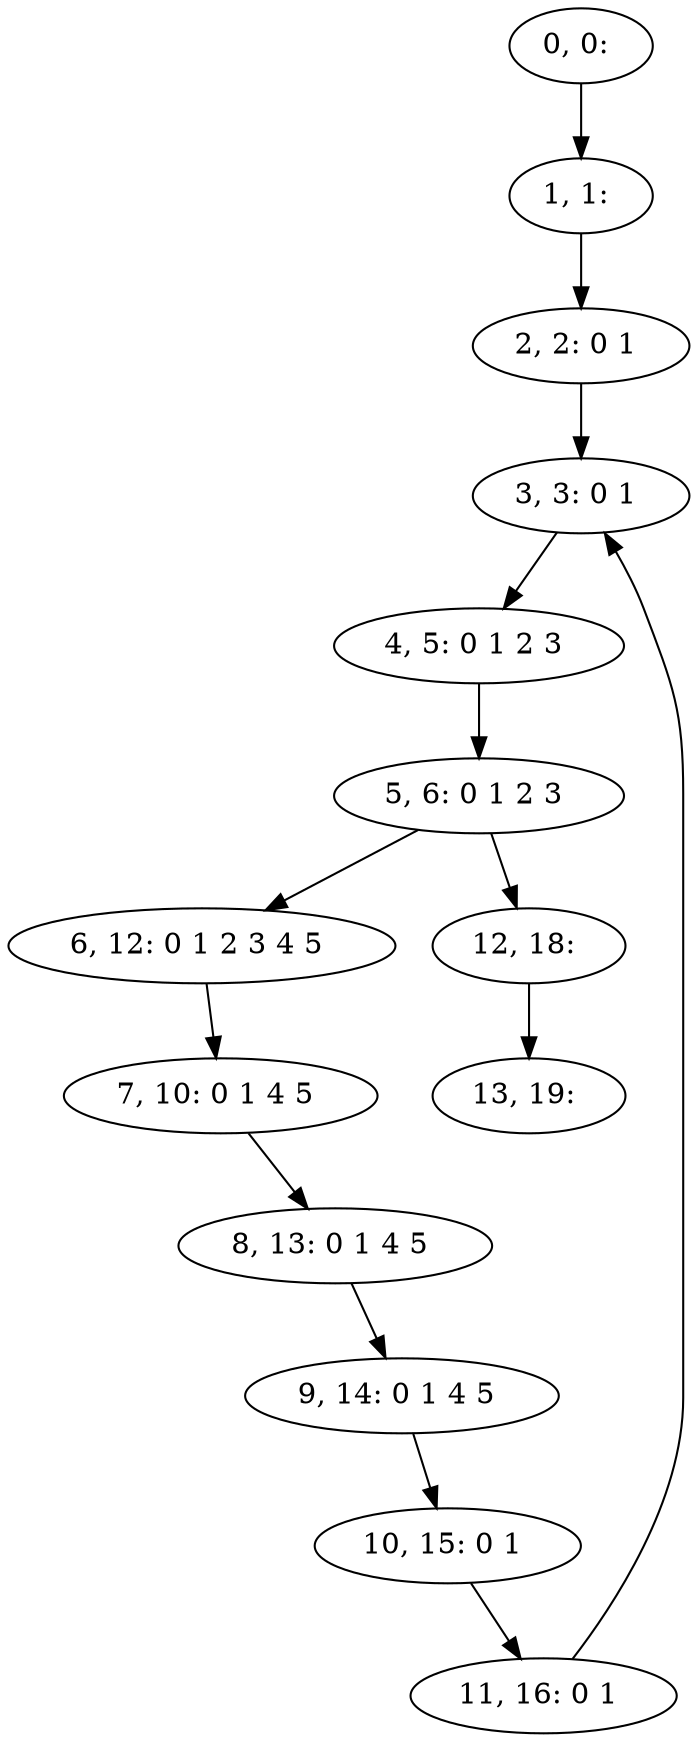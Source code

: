 digraph G {
0[label="0, 0: "];
1[label="1, 1: "];
2[label="2, 2: 0 1 "];
3[label="3, 3: 0 1 "];
4[label="4, 5: 0 1 2 3 "];
5[label="5, 6: 0 1 2 3 "];
6[label="6, 12: 0 1 2 3 4 5 "];
7[label="7, 10: 0 1 4 5 "];
8[label="8, 13: 0 1 4 5 "];
9[label="9, 14: 0 1 4 5 "];
10[label="10, 15: 0 1 "];
11[label="11, 16: 0 1 "];
12[label="12, 18: "];
13[label="13, 19: "];
0->1 ;
1->2 ;
2->3 ;
3->4 ;
4->5 ;
5->6 ;
5->12 ;
6->7 ;
7->8 ;
8->9 ;
9->10 ;
10->11 ;
11->3 ;
12->13 ;
}
